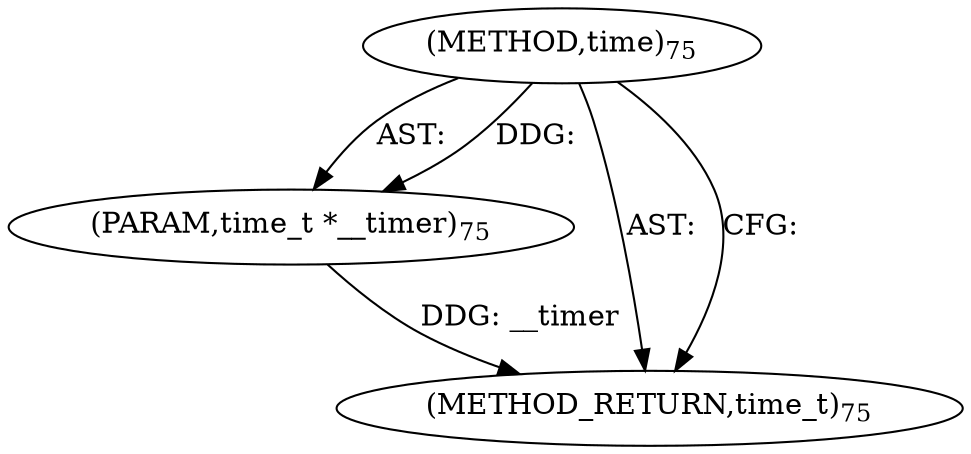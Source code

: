 digraph "time" {  
"7888" [label = <(METHOD,time)<SUB>75</SUB>> ]
"7889" [label = <(PARAM,time_t *__timer)<SUB>75</SUB>> ]
"7890" [label = <(METHOD_RETURN,time_t)<SUB>75</SUB>> ]
  "7888" -> "7889"  [ label = "AST: "] 
  "7888" -> "7890"  [ label = "AST: "] 
  "7888" -> "7890"  [ label = "CFG: "] 
  "7889" -> "7890"  [ label = "DDG: __timer"] 
  "7888" -> "7889"  [ label = "DDG: "] 
}

